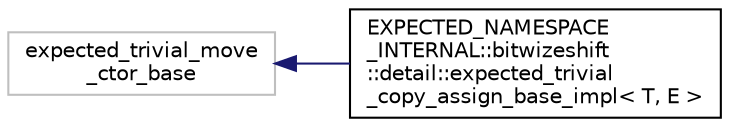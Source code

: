 digraph "Graphical Class Hierarchy"
{
  edge [fontname="Helvetica",fontsize="10",labelfontname="Helvetica",labelfontsize="10"];
  node [fontname="Helvetica",fontsize="10",shape=record];
  rankdir="LR";
  Node24 [label="expected_trivial_move\l_ctor_base",height=0.2,width=0.4,color="grey75", fillcolor="white", style="filled"];
  Node24 -> Node0 [dir="back",color="midnightblue",fontsize="10",style="solid",fontname="Helvetica"];
  Node0 [label="EXPECTED_NAMESPACE\l_INTERNAL::bitwizeshift\l::detail::expected_trivial\l_copy_assign_base_impl\< T, E \>",height=0.2,width=0.4,color="black", fillcolor="white", style="filled",URL="$d9/dfb/struct_e_x_p_e_c_t_e_d___n_a_m_e_s_p_a_c_e___i_n_t_e_r_n_a_l_1_1bitwizeshift_1_1detail_1_1expect53bc0955682aed5f4196480dd7446f55.html"];
}
